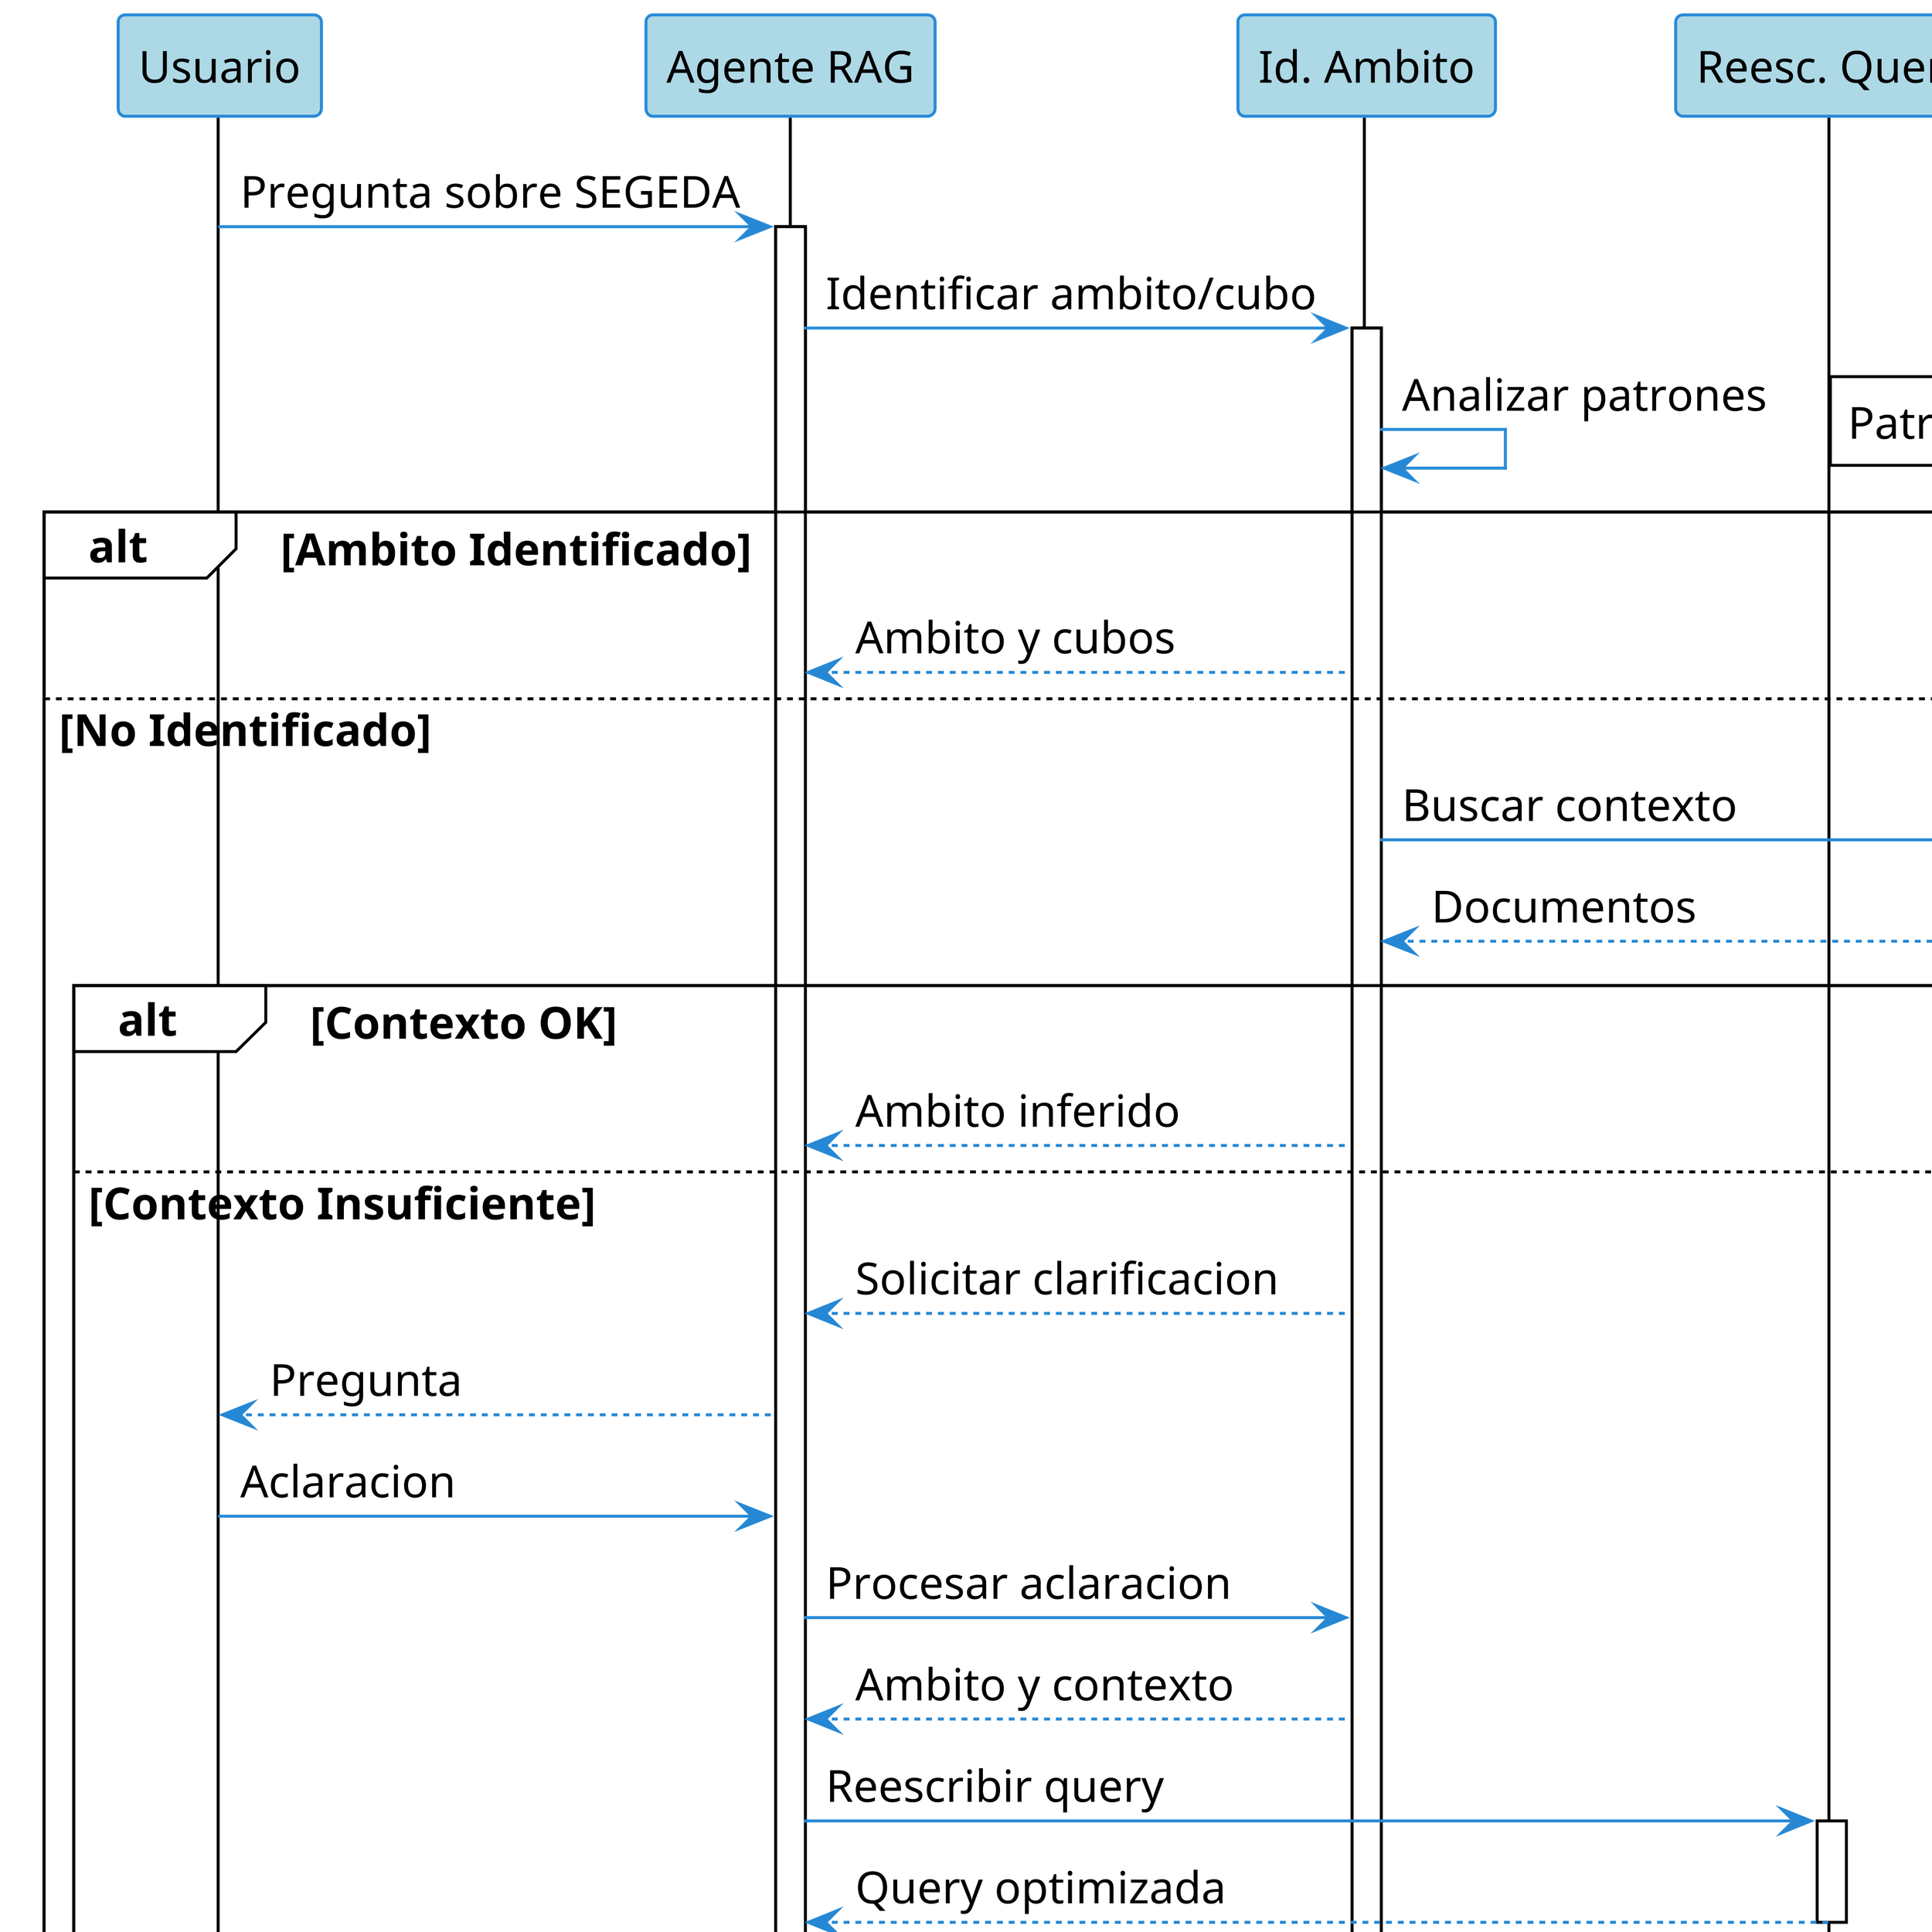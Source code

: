 @startuml "Sistema RAGDWAREuz"
!theme plain
skinparam {
    dpi 600
    shadowing false
    backgroundColor transparent
    defaultFontName "Arial"
    defaultFontSize 15
    sequenceArrowThickness 1
    sequenceParticipant {
        padding 5
    }
    sequence {
        participantBorderColor #2688d4
        participantBackgroundColor #add8e6
        actorBorderColor #2688d4
        actorBackgroundColor #ffdead
    }
    arrow {
        color #2688d4
    }
}



participant "Usuario" as User
participant "Agente RAG" as MainAgent
participant "Id. Ambito" as AmbitoAgent
participant "Reesc. Query" as QueryRewriter
participant "Motor RAG" as RAGEngine
participant "Gen. SQL" as SQLGen
participant "Ejec. SQL" as SQLExec
participant "Intpr. SQL" as SQLInterp
participant "Base Conocimiento" as KB
participant "Eval. Calidad" as QualityEval

User -> MainAgent: Pregunta sobre SEGEDA
activate MainAgent

MainAgent -> AmbitoAgent: Identificar ambito/cubo
activate AmbitoAgent
AmbitoAgent -> AmbitoAgent: Analizar patrones

alt Ambito Identificado
    note right: Patrones/keywords detectados
    AmbitoAgent --> MainAgent: Ambito y cubos
else No Identificado
    AmbitoAgent -> KB: Buscar contexto
    activate KB
    KB --> AmbitoAgent: Documentos
    deactivate KB
    
    alt Contexto OK
        AmbitoAgent --> MainAgent: Ambito inferido
    else Contexto Insuficiente
        AmbitoAgent --> MainAgent: Solicitar clarificacion
        MainAgent --> User: Pregunta
        User -> MainAgent: Aclaracion
        MainAgent -> AmbitoAgent: Procesar aclaracion
        AmbitoAgent --> MainAgent: Ambito y contexto
        
        MainAgent -> QueryRewriter: Reescribir query
        activate QueryRewriter
        QueryRewriter --> MainAgent: Query optimizada
        deactivate QueryRewriter
    end
end
deactivate AmbitoAgent

MainAgent -> RAGEngine: Procesar consulta
activate RAGEngine
RAGEngine -> KB: Recuperar docs
activate KB
KB --> RAGEngine: Docs especializados
deactivate KB

alt Query SQL
    RAGEngine -> SQLGen: Generar SQL
    activate SQLGen
    SQLGen --> RAGEngine: SQL generado
    deactivate SQLGen
    
    RAGEngine -> SQLExec: Ejecutar SQL
    activate SQLExec
    SQLExec --> RAGEngine: Resultados
    deactivate SQLExec
    
    RAGEngine -> SQLInterp: Interpretar
    activate SQLInterp
    SQLInterp --> RAGEngine: Resultado interpretado
    deactivate SQLInterp
else Query RAG Normal
    loop Refinamiento
        RAGEngine -> RAGEngine: Generar respuesta
        RAGEngine -> QualityEval: Evaluar calidad
        activate QualityEval
        QualityEval --> RAGEngine: Metricas
        deactivate QualityEval
        
        alt Calidad OK
            RAGEngine --> RAGEngine: Respuesta aceptada
        else Calidad Insuficiente
            RAGEngine -> RAGEngine: Ajustar estrategia
            note right: Cambio granularidad
            RAGEngine -> KB: Nueva busqueda
            activate KB
            KB --> RAGEngine: Nuevos docs
            deactivate KB
        end
    end
end
deactivate RAGEngine

MainAgent --> User: Respuesta final
deactivate MainAgent

@enduml
